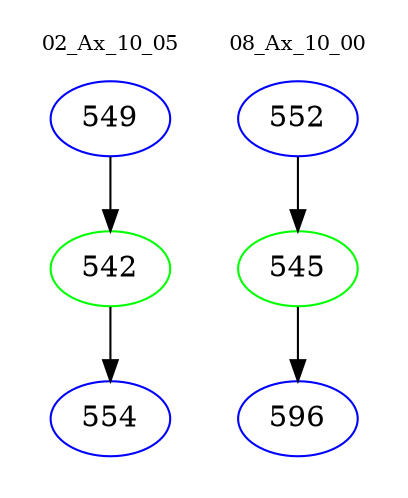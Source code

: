 digraph{
subgraph cluster_0 {
color = white
label = "02_Ax_10_05";
fontsize=10;
T0_549 [label="549", color="blue"]
T0_549 -> T0_542 [color="black"]
T0_542 [label="542", color="green"]
T0_542 -> T0_554 [color="black"]
T0_554 [label="554", color="blue"]
}
subgraph cluster_1 {
color = white
label = "08_Ax_10_00";
fontsize=10;
T1_552 [label="552", color="blue"]
T1_552 -> T1_545 [color="black"]
T1_545 [label="545", color="green"]
T1_545 -> T1_596 [color="black"]
T1_596 [label="596", color="blue"]
}
}
